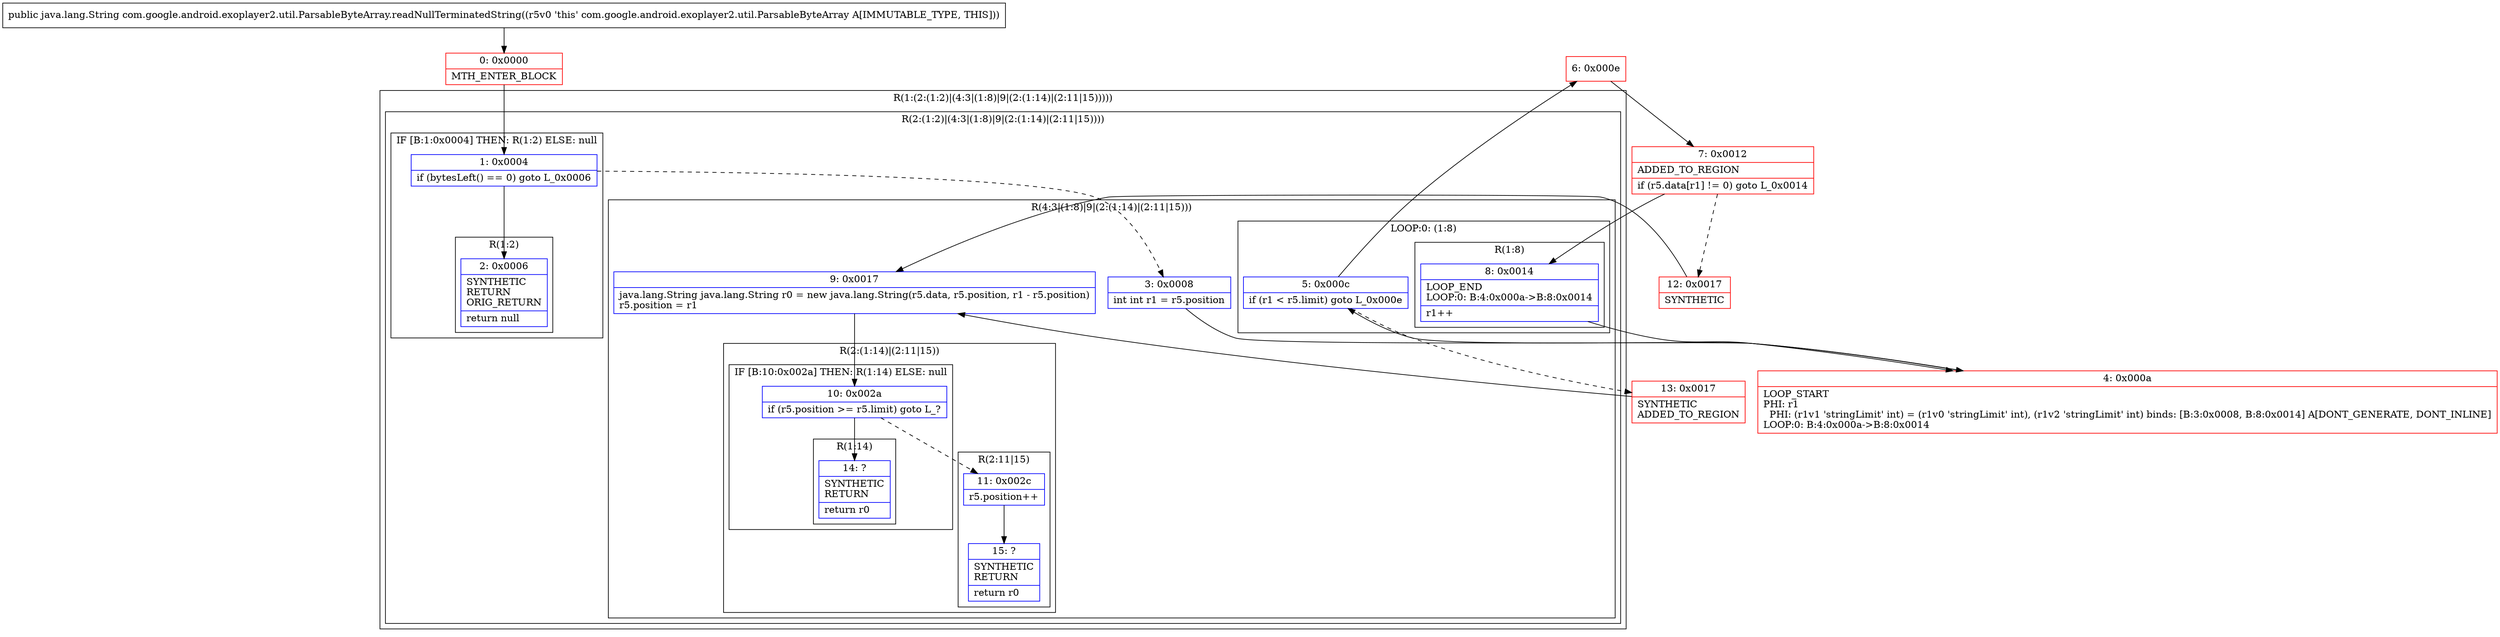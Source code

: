 digraph "CFG forcom.google.android.exoplayer2.util.ParsableByteArray.readNullTerminatedString()Ljava\/lang\/String;" {
subgraph cluster_Region_79417980 {
label = "R(1:(2:(1:2)|(4:3|(1:8)|9|(2:(1:14)|(2:11|15)))))";
node [shape=record,color=blue];
subgraph cluster_Region_744131205 {
label = "R(2:(1:2)|(4:3|(1:8)|9|(2:(1:14)|(2:11|15))))";
node [shape=record,color=blue];
subgraph cluster_IfRegion_2044804793 {
label = "IF [B:1:0x0004] THEN: R(1:2) ELSE: null";
node [shape=record,color=blue];
Node_1 [shape=record,label="{1\:\ 0x0004|if (bytesLeft() == 0) goto L_0x0006\l}"];
subgraph cluster_Region_1582380600 {
label = "R(1:2)";
node [shape=record,color=blue];
Node_2 [shape=record,label="{2\:\ 0x0006|SYNTHETIC\lRETURN\lORIG_RETURN\l|return null\l}"];
}
}
subgraph cluster_Region_1270912087 {
label = "R(4:3|(1:8)|9|(2:(1:14)|(2:11|15)))";
node [shape=record,color=blue];
Node_3 [shape=record,label="{3\:\ 0x0008|int int r1 = r5.position\l}"];
subgraph cluster_LoopRegion_783146773 {
label = "LOOP:0: (1:8)";
node [shape=record,color=blue];
Node_5 [shape=record,label="{5\:\ 0x000c|if (r1 \< r5.limit) goto L_0x000e\l}"];
subgraph cluster_Region_114505058 {
label = "R(1:8)";
node [shape=record,color=blue];
Node_8 [shape=record,label="{8\:\ 0x0014|LOOP_END\lLOOP:0: B:4:0x000a\-\>B:8:0x0014\l|r1++\l}"];
}
}
Node_9 [shape=record,label="{9\:\ 0x0017|java.lang.String java.lang.String r0 = new java.lang.String(r5.data, r5.position, r1 \- r5.position)\lr5.position = r1\l}"];
subgraph cluster_Region_77805500 {
label = "R(2:(1:14)|(2:11|15))";
node [shape=record,color=blue];
subgraph cluster_IfRegion_2094373647 {
label = "IF [B:10:0x002a] THEN: R(1:14) ELSE: null";
node [shape=record,color=blue];
Node_10 [shape=record,label="{10\:\ 0x002a|if (r5.position \>= r5.limit) goto L_?\l}"];
subgraph cluster_Region_1983578401 {
label = "R(1:14)";
node [shape=record,color=blue];
Node_14 [shape=record,label="{14\:\ ?|SYNTHETIC\lRETURN\l|return r0\l}"];
}
}
subgraph cluster_Region_966152605 {
label = "R(2:11|15)";
node [shape=record,color=blue];
Node_11 [shape=record,label="{11\:\ 0x002c|r5.position++\l}"];
Node_15 [shape=record,label="{15\:\ ?|SYNTHETIC\lRETURN\l|return r0\l}"];
}
}
}
}
}
Node_0 [shape=record,color=red,label="{0\:\ 0x0000|MTH_ENTER_BLOCK\l}"];
Node_4 [shape=record,color=red,label="{4\:\ 0x000a|LOOP_START\lPHI: r1 \l  PHI: (r1v1 'stringLimit' int) = (r1v0 'stringLimit' int), (r1v2 'stringLimit' int) binds: [B:3:0x0008, B:8:0x0014] A[DONT_GENERATE, DONT_INLINE]\lLOOP:0: B:4:0x000a\-\>B:8:0x0014\l}"];
Node_6 [shape=record,color=red,label="{6\:\ 0x000e}"];
Node_7 [shape=record,color=red,label="{7\:\ 0x0012|ADDED_TO_REGION\l|if (r5.data[r1] != 0) goto L_0x0014\l}"];
Node_12 [shape=record,color=red,label="{12\:\ 0x0017|SYNTHETIC\l}"];
Node_13 [shape=record,color=red,label="{13\:\ 0x0017|SYNTHETIC\lADDED_TO_REGION\l}"];
MethodNode[shape=record,label="{public java.lang.String com.google.android.exoplayer2.util.ParsableByteArray.readNullTerminatedString((r5v0 'this' com.google.android.exoplayer2.util.ParsableByteArray A[IMMUTABLE_TYPE, THIS])) }"];
MethodNode -> Node_0;
Node_1 -> Node_2;
Node_1 -> Node_3[style=dashed];
Node_3 -> Node_4;
Node_5 -> Node_6;
Node_5 -> Node_13[style=dashed];
Node_8 -> Node_4;
Node_9 -> Node_10;
Node_10 -> Node_11[style=dashed];
Node_10 -> Node_14;
Node_11 -> Node_15;
Node_0 -> Node_1;
Node_4 -> Node_5;
Node_6 -> Node_7;
Node_7 -> Node_8;
Node_7 -> Node_12[style=dashed];
Node_12 -> Node_9;
Node_13 -> Node_9;
}

